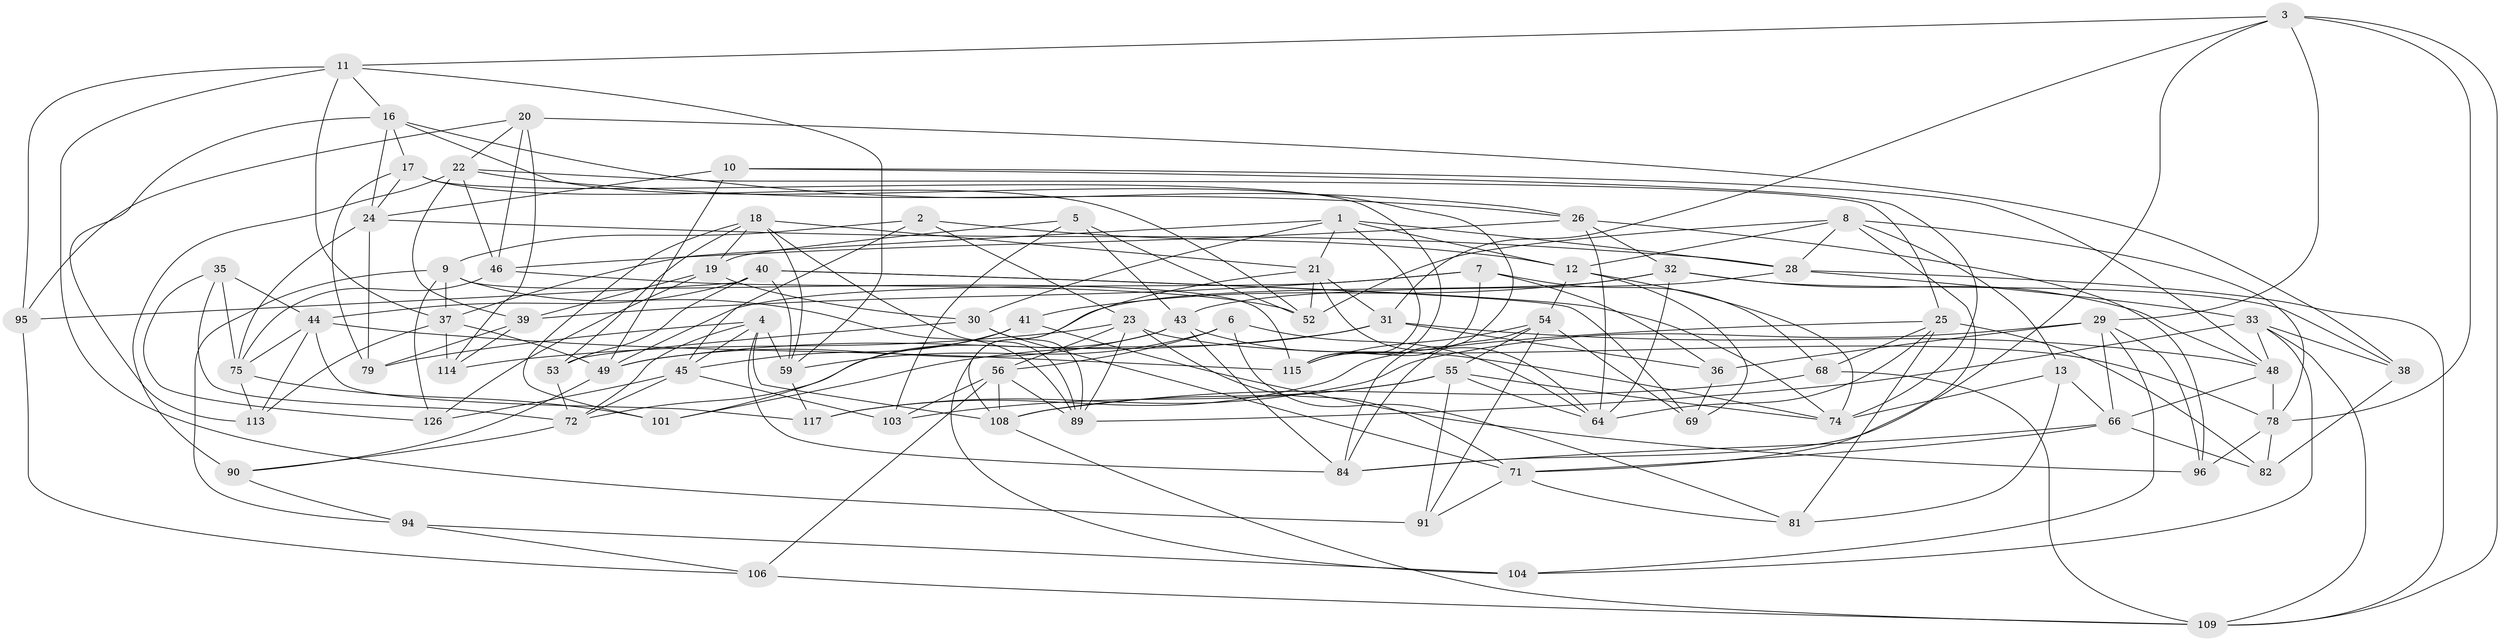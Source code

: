 // original degree distribution, {4: 1.0}
// Generated by graph-tools (version 1.1) at 2025/11/02/27/25 16:11:44]
// undirected, 79 vertices, 205 edges
graph export_dot {
graph [start="1"]
  node [color=gray90,style=filled];
  1 [super="+92"];
  2;
  3 [super="+14"];
  4 [super="+15"];
  5;
  6;
  7 [super="+122"];
  8 [super="+88"];
  9 [super="+57"];
  10;
  11 [super="+123"];
  12 [super="+99"];
  13;
  16 [super="+98"];
  17 [super="+60"];
  18 [super="+93"];
  19 [super="+67"];
  20 [super="+116"];
  21 [super="+128"];
  22 [super="+51"];
  23 [super="+86"];
  24 [super="+110"];
  25 [super="+119"];
  26 [super="+27"];
  28 [super="+63"];
  29 [super="+34"];
  30 [super="+85"];
  31 [super="+127"];
  32 [super="+47"];
  33 [super="+65"];
  35;
  36;
  37 [super="+62"];
  38;
  39 [super="+77"];
  40 [super="+42"];
  41;
  43 [super="+50"];
  44 [super="+102"];
  45 [super="+58"];
  46 [super="+120"];
  48 [super="+76"];
  49 [super="+61"];
  52 [super="+87"];
  53;
  54 [super="+73"];
  55 [super="+124"];
  56 [super="+100"];
  59 [super="+83"];
  64 [super="+118"];
  66 [super="+70"];
  68;
  69;
  71 [super="+80"];
  72 [super="+107"];
  74 [super="+130"];
  75 [super="+105"];
  78 [super="+129"];
  79;
  81;
  82;
  84 [super="+97"];
  89 [super="+112"];
  90;
  91;
  94;
  95;
  96;
  101;
  103;
  104;
  106;
  108 [super="+121"];
  109 [super="+111"];
  113;
  114;
  115 [super="+125"];
  117;
  126;
  1 -- 37;
  1 -- 28;
  1 -- 30;
  1 -- 115;
  1 -- 12;
  1 -- 21;
  2 -- 9;
  2 -- 23;
  2 -- 45;
  2 -- 12;
  3 -- 31;
  3 -- 84;
  3 -- 29;
  3 -- 11;
  3 -- 109;
  3 -- 78;
  4 -- 84;
  4 -- 79;
  4 -- 108;
  4 -- 72;
  4 -- 59;
  4 -- 45;
  5 -- 19;
  5 -- 52;
  5 -- 43;
  5 -- 103;
  6 -- 56;
  6 -- 81;
  6 -- 64;
  6 -- 59;
  7 -- 68;
  7 -- 49;
  7 -- 115;
  7 -- 36;
  7 -- 39 [weight=2];
  8 -- 71;
  8 -- 13;
  8 -- 28;
  8 -- 52;
  8 -- 78;
  8 -- 12;
  9 -- 115;
  9 -- 126;
  9 -- 37;
  9 -- 94;
  9 -- 89;
  10 -- 49;
  10 -- 74;
  10 -- 24;
  10 -- 48;
  11 -- 91;
  11 -- 95;
  11 -- 37;
  11 -- 59;
  11 -- 16;
  12 -- 69;
  12 -- 74;
  12 -- 54;
  13 -- 74;
  13 -- 81;
  13 -- 66;
  16 -- 113;
  16 -- 84;
  16 -- 24;
  16 -- 17;
  16 -- 26;
  17 -- 79;
  17 -- 115;
  17 -- 24;
  17 -- 52 [weight=2];
  18 -- 53;
  18 -- 101;
  18 -- 19;
  18 -- 89;
  18 -- 59;
  18 -- 21;
  19 -- 126;
  19 -- 30 [weight=2];
  19 -- 39;
  20 -- 114;
  20 -- 46 [weight=2];
  20 -- 22;
  20 -- 38;
  20 -- 95;
  21 -- 108;
  21 -- 31;
  21 -- 64;
  21 -- 52;
  22 -- 90;
  22 -- 46;
  22 -- 39;
  22 -- 25;
  22 -- 26;
  23 -- 56;
  23 -- 71;
  23 -- 89;
  23 -- 114;
  23 -- 78;
  24 -- 28;
  24 -- 79;
  24 -- 75;
  25 -- 81;
  25 -- 64;
  25 -- 82;
  25 -- 68;
  25 -- 117;
  26 -- 64;
  26 -- 96;
  26 -- 46;
  26 -- 32;
  28 -- 43;
  28 -- 33;
  28 -- 109;
  29 -- 36;
  29 -- 117;
  29 -- 66;
  29 -- 104;
  29 -- 96;
  30 -- 53;
  30 -- 89;
  30 -- 71;
  31 -- 36;
  31 -- 49;
  31 -- 48;
  31 -- 101;
  32 -- 38;
  32 -- 41;
  32 -- 64;
  32 -- 48;
  32 -- 104;
  33 -- 48;
  33 -- 38;
  33 -- 104;
  33 -- 109;
  33 -- 89;
  35 -- 75;
  35 -- 126;
  35 -- 72;
  35 -- 44;
  36 -- 69;
  37 -- 49;
  37 -- 114;
  37 -- 113;
  38 -- 82;
  39 -- 114;
  39 -- 79;
  40 -- 53;
  40 -- 44;
  40 -- 69;
  40 -- 95;
  40 -- 74;
  40 -- 59;
  41 -- 96;
  41 -- 101;
  41 -- 45;
  43 -- 72;
  43 -- 84;
  43 -- 49;
  43 -- 74;
  44 -- 117;
  44 -- 115;
  44 -- 113;
  44 -- 75;
  45 -- 126;
  45 -- 72;
  45 -- 103;
  46 -- 52;
  46 -- 75;
  48 -- 66;
  48 -- 78;
  49 -- 90;
  53 -- 72;
  54 -- 115;
  54 -- 84;
  54 -- 91;
  54 -- 69;
  54 -- 55;
  55 -- 103;
  55 -- 91;
  55 -- 64;
  55 -- 74;
  55 -- 108;
  56 -- 89;
  56 -- 106;
  56 -- 103;
  56 -- 108;
  59 -- 117;
  66 -- 71;
  66 -- 82;
  66 -- 84;
  68 -- 109;
  68 -- 108;
  71 -- 81;
  71 -- 91;
  72 -- 90;
  75 -- 101;
  75 -- 113;
  78 -- 96;
  78 -- 82;
  90 -- 94;
  94 -- 106;
  94 -- 104;
  95 -- 106;
  106 -- 109;
  108 -- 109;
}

